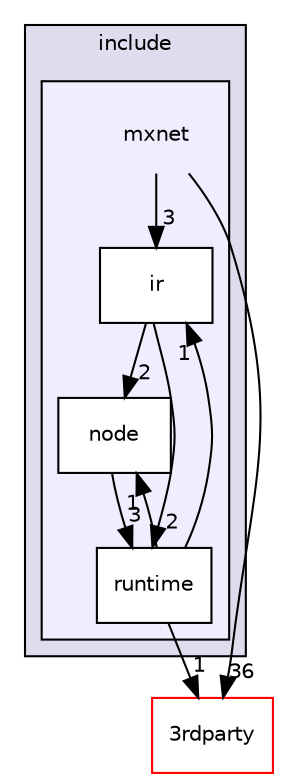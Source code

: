 digraph "/work/mxnet/include/mxnet" {
  compound=true
  node [ fontsize="10", fontname="Helvetica"];
  edge [ labelfontsize="10", labelfontname="Helvetica"];
  subgraph clusterdir_d44c64559bbebec7f509842c48db8b23 {
    graph [ bgcolor="#ddddee", pencolor="black", label="include" fontname="Helvetica", fontsize="10", URL="dir_d44c64559bbebec7f509842c48db8b23.html"]
  subgraph clusterdir_1143c7affb9ebd026cb6818dd282def7 {
    graph [ bgcolor="#eeeeff", pencolor="black", label="" URL="dir_1143c7affb9ebd026cb6818dd282def7.html"];
    dir_1143c7affb9ebd026cb6818dd282def7 [shape=plaintext label="mxnet"];
    dir_13b112acc2bfc720af721380ba4d9a12 [shape=box label="ir" color="black" fillcolor="white" style="filled" URL="dir_13b112acc2bfc720af721380ba4d9a12.html"];
    dir_c697659eb9eafab534ce70cac2166794 [shape=box label="node" color="black" fillcolor="white" style="filled" URL="dir_c697659eb9eafab534ce70cac2166794.html"];
    dir_8e7a93613ef4c7e7d673effa691c1739 [shape=box label="runtime" color="black" fillcolor="white" style="filled" URL="dir_8e7a93613ef4c7e7d673effa691c1739.html"];
  }
  }
  dir_8cab8f464681f7cc51cee77e79a434cd [shape=box label="3rdparty" fillcolor="white" style="filled" color="red" URL="dir_8cab8f464681f7cc51cee77e79a434cd.html"];
  dir_c697659eb9eafab534ce70cac2166794->dir_8e7a93613ef4c7e7d673effa691c1739 [headlabel="3", labeldistance=1.5 headhref="dir_000022_000018.html"];
  dir_1143c7affb9ebd026cb6818dd282def7->dir_8cab8f464681f7cc51cee77e79a434cd [headlabel="36", labeldistance=1.5 headhref="dir_000010_000000.html"];
  dir_1143c7affb9ebd026cb6818dd282def7->dir_13b112acc2bfc720af721380ba4d9a12 [headlabel="3", labeldistance=1.5 headhref="dir_000010_000021.html"];
  dir_8e7a93613ef4c7e7d673effa691c1739->dir_c697659eb9eafab534ce70cac2166794 [headlabel="1", labeldistance=1.5 headhref="dir_000018_000022.html"];
  dir_8e7a93613ef4c7e7d673effa691c1739->dir_8cab8f464681f7cc51cee77e79a434cd [headlabel="1", labeldistance=1.5 headhref="dir_000018_000000.html"];
  dir_8e7a93613ef4c7e7d673effa691c1739->dir_13b112acc2bfc720af721380ba4d9a12 [headlabel="1", labeldistance=1.5 headhref="dir_000018_000021.html"];
  dir_13b112acc2bfc720af721380ba4d9a12->dir_c697659eb9eafab534ce70cac2166794 [headlabel="2", labeldistance=1.5 headhref="dir_000021_000022.html"];
  dir_13b112acc2bfc720af721380ba4d9a12->dir_8e7a93613ef4c7e7d673effa691c1739 [headlabel="2", labeldistance=1.5 headhref="dir_000021_000018.html"];
}
